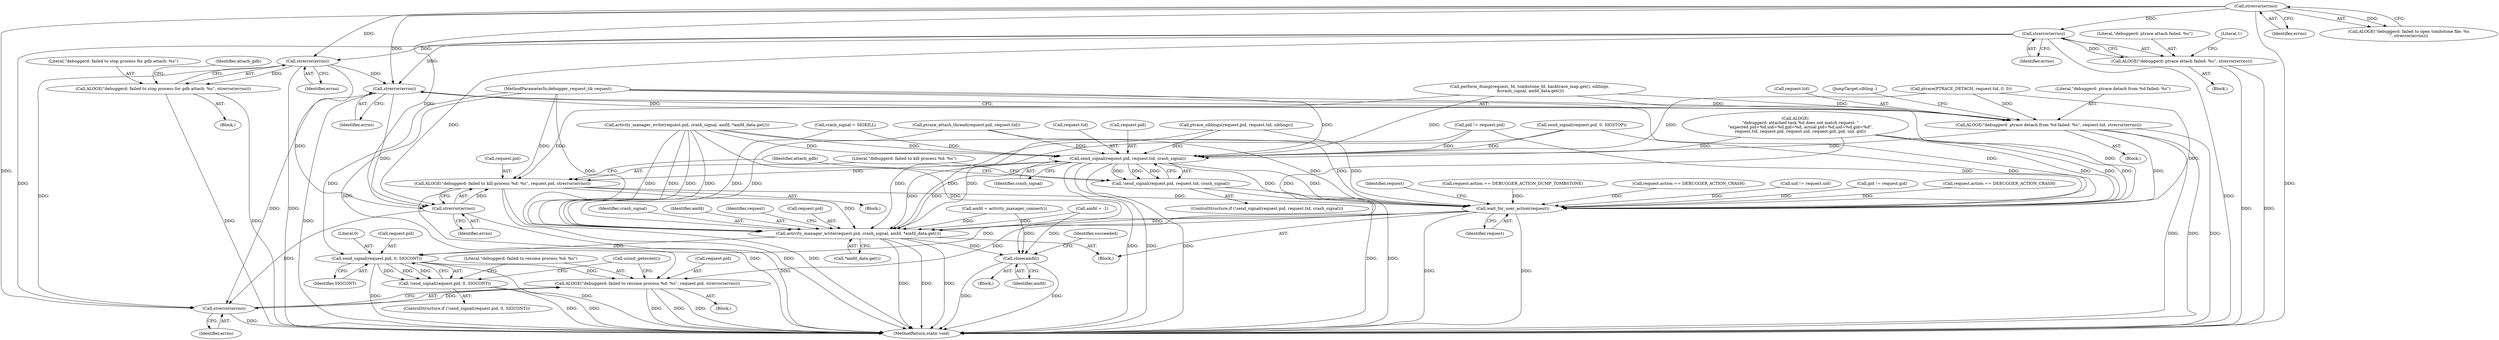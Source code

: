 digraph "0_Android_d7603583f90c2bc6074a4ee2886bd28082d7c65b_1@API" {
"1000161" [label="(Call,strerror(errno))"];
"1000134" [label="(Call,strerror(errno))"];
"1000159" [label="(Call,ALOGE(\"debuggerd: ptrace attach failed: %s\", strerror(errno)))"];
"1000345" [label="(Call,strerror(errno))"];
"1000343" [label="(Call,ALOGE(\"debuggerd: failed to stop process for gdb attach: %s\", strerror(errno)))"];
"1000378" [label="(Call,strerror(errno))"];
"1000373" [label="(Call,ALOGE(\"debuggerd: ptrace detach from %d failed: %s\", request.tid, strerror(errno)))"];
"1000399" [label="(Call,send_signal(request.pid, request.tid, crash_signal))"];
"1000398" [label="(Call,!send_signal(request.pid, request.tid, crash_signal))"];
"1000408" [label="(Call,ALOGE(\"debuggerd: failed to kill process %d: %s\", request.pid, strerror(errno)))"];
"1000418" [label="(Call,wait_for_user_action(request))"];
"1000420" [label="(Call,activity_manager_write(request.pid, crash_signal, amfd, *amfd_data.get()))"];
"1000430" [label="(Call,send_signal(request.pid, 0, SIGCONT))"];
"1000429" [label="(Call,!send_signal(request.pid, 0, SIGCONT))"];
"1000437" [label="(Call,ALOGE(\"debuggerd: failed to resume process %d: %s\", request.pid, strerror(errno)))"];
"1000445" [label="(Call,close(amfd))"];
"1000413" [label="(Call,strerror(errno))"];
"1000442" [label="(Call,strerror(errno))"];
"1000160" [label="(Literal,\"debuggerd: ptrace attach failed: %s\")"];
"1000135" [label="(Identifier,errno)"];
"1000354" [label="(Call,activity_manager_write(request.pid, crash_signal, amfd, *amfd_data.get()))"];
"1000374" [label="(Literal,\"debuggerd: ptrace detach from %d failed: %s\")"];
"1000403" [label="(Call,request.tid)"];
"1000198" [label="(Call,pid != request.pid)"];
"1000430" [label="(Call,send_signal(request.pid, 0, SIGCONT))"];
"1000397" [label="(ControlStructure,if (!send_signal(request.pid, request.tid, crash_signal)))"];
"1000373" [label="(Call,ALOGE(\"debuggerd: ptrace detach from %d failed: %s\", request.tid, strerror(errno)))"];
"1000158" [label="(Block,)"];
"1000422" [label="(Identifier,request)"];
"1000161" [label="(Call,strerror(errno))"];
"1000378" [label="(Call,strerror(errno))"];
"1000215" [label="(Call,ALOGE(\n        \"debuggerd: attached task %d does not match request: \"\n        \"expected pid=%d,uid=%d,gid=%d, actual pid=%d,uid=%d,gid=%d\",\n        request.tid, request.pid, request.uid, request.gid, pid, uid, gid))"];
"1000424" [label="(Identifier,crash_signal)"];
"1000413" [label="(Call,strerror(errno))"];
"1000257" [label="(Call,ptrace_siblings(request.pid, request.tid, siblings))"];
"1000132" [label="(Call,ALOGE(\"debuggerd: failed to open tombstone file: %s\n\", strerror(errno)))"];
"1000162" [label="(Identifier,errno)"];
"1000317" [label="(Call,request.action == DEBUGGER_ACTION_DUMP_TOMBSTONE)"];
"1000425" [label="(Identifier,amfd)"];
"1000406" [label="(Identifier,crash_signal)"];
"1000416" [label="(Identifier,attach_gdb)"];
"1000277" [label="(Call,request.action == DEBUGGER_ACTION_CRASH)"];
"1000204" [label="(Call,uid != request.uid)"];
"1000435" [label="(Identifier,SIGCONT)"];
"1000209" [label="(Call,gid != request.gid)"];
"1000107" [label="(Block,)"];
"1000437" [label="(Call,ALOGE(\"debuggerd: failed to resume process %d: %s\", request.pid, strerror(errno)))"];
"1000450" [label="(MethodReturn,static void)"];
"1000444" [label="(Call,uninit_getevent())"];
"1000418" [label="(Call,wait_for_user_action(request))"];
"1000445" [label="(Call,close(amfd))"];
"1000283" [label="(Call,amfd = activity_manager_connect())"];
"1000299" [label="(Call,crash_signal = SIGKILL)"];
"1000407" [label="(Block,)"];
"1000348" [label="(Identifier,attach_gdb)"];
"1000345" [label="(Call,strerror(errno))"];
"1000134" [label="(Call,strerror(errno))"];
"1000159" [label="(Call,ALOGE(\"debuggerd: ptrace attach failed: %s\", strerror(errno)))"];
"1000304" [label="(Call,perform_dump(request, fd, tombstone_fd, backtrace_map.get(), siblings,\n &crash_signal, amfd_data.get()))"];
"1000364" [label="(Call,ptrace(PTRACE_DETACH, request.tid, 0, 0))"];
"1000391" [label="(Call,request.action == DEBUGGER_ACTION_CRASH)"];
"1000439" [label="(Call,request.pid)"];
"1000398" [label="(Call,!send_signal(request.pid, request.tid, crash_signal))"];
"1000417" [label="(Block,)"];
"1000443" [label="(Identifier,errno)"];
"1000410" [label="(Call,request.pid)"];
"1000419" [label="(Identifier,request)"];
"1000426" [label="(Call,*amfd_data.get())"];
"1000164" [label="(Literal,1)"];
"1000372" [label="(Block,)"];
"1000432" [label="(Identifier,request)"];
"1000429" [label="(Call,!send_signal(request.pid, 0, SIGCONT))"];
"1000344" [label="(Literal,\"debuggerd: failed to stop process for gdb attach: %s\")"];
"1000346" [label="(Identifier,errno)"];
"1000428" [label="(ControlStructure,if (!send_signal(request.pid, 0, SIGCONT)))"];
"1000399" [label="(Call,send_signal(request.pid, request.tid, crash_signal))"];
"1000343" [label="(Call,ALOGE(\"debuggerd: failed to stop process for gdb attach: %s\", strerror(errno)))"];
"1000375" [label="(Call,request.tid)"];
"1000400" [label="(Call,request.pid)"];
"1000151" [label="(Call,ptrace_attach_thread(request.pid, request.tid))"];
"1000442" [label="(Call,strerror(errno))"];
"1000408" [label="(Call,ALOGE(\"debuggerd: failed to kill process %d: %s\", request.pid, strerror(errno)))"];
"1000379" [label="(Identifier,errno)"];
"1000431" [label="(Call,request.pid)"];
"1000438" [label="(Literal,\"debuggerd: failed to resume process %d: %s\")"];
"1000414" [label="(Identifier,errno)"];
"1000409" [label="(Literal,\"debuggerd: failed to kill process %d: %s\")"];
"1000436" [label="(Block,)"];
"1000380" [label="(JumpTarget,sibling :)"];
"1000336" [label="(Call,send_signal(request.pid, 0, SIGSTOP))"];
"1000106" [label="(MethodParameterIn,debugger_request_t& request)"];
"1000434" [label="(Literal,0)"];
"1000267" [label="(Call,amfd = -1)"];
"1000421" [label="(Call,request.pid)"];
"1000446" [label="(Identifier,amfd)"];
"1000449" [label="(Identifier,succeeded)"];
"1000420" [label="(Call,activity_manager_write(request.pid, crash_signal, amfd, *amfd_data.get()))"];
"1000342" [label="(Block,)"];
"1000161" -> "1000159"  [label="AST: "];
"1000161" -> "1000162"  [label="CFG: "];
"1000162" -> "1000161"  [label="AST: "];
"1000159" -> "1000161"  [label="CFG: "];
"1000161" -> "1000450"  [label="DDG: "];
"1000161" -> "1000159"  [label="DDG: "];
"1000134" -> "1000161"  [label="DDG: "];
"1000161" -> "1000345"  [label="DDG: "];
"1000161" -> "1000378"  [label="DDG: "];
"1000161" -> "1000413"  [label="DDG: "];
"1000161" -> "1000442"  [label="DDG: "];
"1000134" -> "1000132"  [label="AST: "];
"1000134" -> "1000135"  [label="CFG: "];
"1000135" -> "1000134"  [label="AST: "];
"1000132" -> "1000134"  [label="CFG: "];
"1000134" -> "1000450"  [label="DDG: "];
"1000134" -> "1000132"  [label="DDG: "];
"1000134" -> "1000345"  [label="DDG: "];
"1000134" -> "1000378"  [label="DDG: "];
"1000134" -> "1000413"  [label="DDG: "];
"1000134" -> "1000442"  [label="DDG: "];
"1000159" -> "1000158"  [label="AST: "];
"1000160" -> "1000159"  [label="AST: "];
"1000164" -> "1000159"  [label="CFG: "];
"1000159" -> "1000450"  [label="DDG: "];
"1000159" -> "1000450"  [label="DDG: "];
"1000345" -> "1000343"  [label="AST: "];
"1000345" -> "1000346"  [label="CFG: "];
"1000346" -> "1000345"  [label="AST: "];
"1000343" -> "1000345"  [label="CFG: "];
"1000345" -> "1000450"  [label="DDG: "];
"1000345" -> "1000343"  [label="DDG: "];
"1000345" -> "1000378"  [label="DDG: "];
"1000345" -> "1000413"  [label="DDG: "];
"1000345" -> "1000442"  [label="DDG: "];
"1000343" -> "1000342"  [label="AST: "];
"1000344" -> "1000343"  [label="AST: "];
"1000348" -> "1000343"  [label="CFG: "];
"1000343" -> "1000450"  [label="DDG: "];
"1000343" -> "1000450"  [label="DDG: "];
"1000378" -> "1000373"  [label="AST: "];
"1000378" -> "1000379"  [label="CFG: "];
"1000379" -> "1000378"  [label="AST: "];
"1000373" -> "1000378"  [label="CFG: "];
"1000378" -> "1000450"  [label="DDG: "];
"1000378" -> "1000373"  [label="DDG: "];
"1000378" -> "1000413"  [label="DDG: "];
"1000378" -> "1000442"  [label="DDG: "];
"1000373" -> "1000372"  [label="AST: "];
"1000374" -> "1000373"  [label="AST: "];
"1000375" -> "1000373"  [label="AST: "];
"1000380" -> "1000373"  [label="CFG: "];
"1000373" -> "1000450"  [label="DDG: "];
"1000373" -> "1000450"  [label="DDG: "];
"1000373" -> "1000450"  [label="DDG: "];
"1000304" -> "1000373"  [label="DDG: "];
"1000364" -> "1000373"  [label="DDG: "];
"1000106" -> "1000373"  [label="DDG: "];
"1000373" -> "1000399"  [label="DDG: "];
"1000373" -> "1000418"  [label="DDG: "];
"1000399" -> "1000398"  [label="AST: "];
"1000399" -> "1000406"  [label="CFG: "];
"1000400" -> "1000399"  [label="AST: "];
"1000403" -> "1000399"  [label="AST: "];
"1000406" -> "1000399"  [label="AST: "];
"1000398" -> "1000399"  [label="CFG: "];
"1000399" -> "1000450"  [label="DDG: "];
"1000399" -> "1000450"  [label="DDG: "];
"1000399" -> "1000450"  [label="DDG: "];
"1000399" -> "1000398"  [label="DDG: "];
"1000399" -> "1000398"  [label="DDG: "];
"1000399" -> "1000398"  [label="DDG: "];
"1000198" -> "1000399"  [label="DDG: "];
"1000304" -> "1000399"  [label="DDG: "];
"1000151" -> "1000399"  [label="DDG: "];
"1000257" -> "1000399"  [label="DDG: "];
"1000215" -> "1000399"  [label="DDG: "];
"1000336" -> "1000399"  [label="DDG: "];
"1000354" -> "1000399"  [label="DDG: "];
"1000354" -> "1000399"  [label="DDG: "];
"1000106" -> "1000399"  [label="DDG: "];
"1000364" -> "1000399"  [label="DDG: "];
"1000299" -> "1000399"  [label="DDG: "];
"1000399" -> "1000408"  [label="DDG: "];
"1000399" -> "1000418"  [label="DDG: "];
"1000399" -> "1000418"  [label="DDG: "];
"1000399" -> "1000420"  [label="DDG: "];
"1000399" -> "1000420"  [label="DDG: "];
"1000398" -> "1000397"  [label="AST: "];
"1000409" -> "1000398"  [label="CFG: "];
"1000416" -> "1000398"  [label="CFG: "];
"1000398" -> "1000450"  [label="DDG: "];
"1000398" -> "1000450"  [label="DDG: "];
"1000408" -> "1000407"  [label="AST: "];
"1000408" -> "1000413"  [label="CFG: "];
"1000409" -> "1000408"  [label="AST: "];
"1000410" -> "1000408"  [label="AST: "];
"1000413" -> "1000408"  [label="AST: "];
"1000416" -> "1000408"  [label="CFG: "];
"1000408" -> "1000450"  [label="DDG: "];
"1000408" -> "1000450"  [label="DDG: "];
"1000408" -> "1000450"  [label="DDG: "];
"1000304" -> "1000408"  [label="DDG: "];
"1000106" -> "1000408"  [label="DDG: "];
"1000413" -> "1000408"  [label="DDG: "];
"1000408" -> "1000418"  [label="DDG: "];
"1000408" -> "1000420"  [label="DDG: "];
"1000418" -> "1000417"  [label="AST: "];
"1000418" -> "1000419"  [label="CFG: "];
"1000419" -> "1000418"  [label="AST: "];
"1000422" -> "1000418"  [label="CFG: "];
"1000418" -> "1000450"  [label="DDG: "];
"1000418" -> "1000450"  [label="DDG: "];
"1000215" -> "1000418"  [label="DDG: "];
"1000215" -> "1000418"  [label="DDG: "];
"1000215" -> "1000418"  [label="DDG: "];
"1000317" -> "1000418"  [label="DDG: "];
"1000198" -> "1000418"  [label="DDG: "];
"1000391" -> "1000418"  [label="DDG: "];
"1000151" -> "1000418"  [label="DDG: "];
"1000257" -> "1000418"  [label="DDG: "];
"1000277" -> "1000418"  [label="DDG: "];
"1000209" -> "1000418"  [label="DDG: "];
"1000304" -> "1000418"  [label="DDG: "];
"1000204" -> "1000418"  [label="DDG: "];
"1000364" -> "1000418"  [label="DDG: "];
"1000336" -> "1000418"  [label="DDG: "];
"1000354" -> "1000418"  [label="DDG: "];
"1000106" -> "1000418"  [label="DDG: "];
"1000418" -> "1000420"  [label="DDG: "];
"1000418" -> "1000430"  [label="DDG: "];
"1000418" -> "1000437"  [label="DDG: "];
"1000420" -> "1000417"  [label="AST: "];
"1000420" -> "1000426"  [label="CFG: "];
"1000421" -> "1000420"  [label="AST: "];
"1000424" -> "1000420"  [label="AST: "];
"1000425" -> "1000420"  [label="AST: "];
"1000426" -> "1000420"  [label="AST: "];
"1000432" -> "1000420"  [label="CFG: "];
"1000420" -> "1000450"  [label="DDG: "];
"1000420" -> "1000450"  [label="DDG: "];
"1000420" -> "1000450"  [label="DDG: "];
"1000198" -> "1000420"  [label="DDG: "];
"1000151" -> "1000420"  [label="DDG: "];
"1000257" -> "1000420"  [label="DDG: "];
"1000215" -> "1000420"  [label="DDG: "];
"1000336" -> "1000420"  [label="DDG: "];
"1000354" -> "1000420"  [label="DDG: "];
"1000354" -> "1000420"  [label="DDG: "];
"1000354" -> "1000420"  [label="DDG: "];
"1000354" -> "1000420"  [label="DDG: "];
"1000106" -> "1000420"  [label="DDG: "];
"1000299" -> "1000420"  [label="DDG: "];
"1000283" -> "1000420"  [label="DDG: "];
"1000267" -> "1000420"  [label="DDG: "];
"1000420" -> "1000430"  [label="DDG: "];
"1000420" -> "1000445"  [label="DDG: "];
"1000430" -> "1000429"  [label="AST: "];
"1000430" -> "1000435"  [label="CFG: "];
"1000431" -> "1000430"  [label="AST: "];
"1000434" -> "1000430"  [label="AST: "];
"1000435" -> "1000430"  [label="AST: "];
"1000429" -> "1000430"  [label="CFG: "];
"1000430" -> "1000450"  [label="DDG: "];
"1000430" -> "1000450"  [label="DDG: "];
"1000430" -> "1000429"  [label="DDG: "];
"1000430" -> "1000429"  [label="DDG: "];
"1000430" -> "1000429"  [label="DDG: "];
"1000106" -> "1000430"  [label="DDG: "];
"1000430" -> "1000437"  [label="DDG: "];
"1000429" -> "1000428"  [label="AST: "];
"1000438" -> "1000429"  [label="CFG: "];
"1000444" -> "1000429"  [label="CFG: "];
"1000429" -> "1000450"  [label="DDG: "];
"1000429" -> "1000450"  [label="DDG: "];
"1000437" -> "1000436"  [label="AST: "];
"1000437" -> "1000442"  [label="CFG: "];
"1000438" -> "1000437"  [label="AST: "];
"1000439" -> "1000437"  [label="AST: "];
"1000442" -> "1000437"  [label="AST: "];
"1000444" -> "1000437"  [label="CFG: "];
"1000437" -> "1000450"  [label="DDG: "];
"1000437" -> "1000450"  [label="DDG: "];
"1000437" -> "1000450"  [label="DDG: "];
"1000106" -> "1000437"  [label="DDG: "];
"1000442" -> "1000437"  [label="DDG: "];
"1000445" -> "1000107"  [label="AST: "];
"1000445" -> "1000446"  [label="CFG: "];
"1000446" -> "1000445"  [label="AST: "];
"1000449" -> "1000445"  [label="CFG: "];
"1000445" -> "1000450"  [label="DDG: "];
"1000445" -> "1000450"  [label="DDG: "];
"1000283" -> "1000445"  [label="DDG: "];
"1000267" -> "1000445"  [label="DDG: "];
"1000354" -> "1000445"  [label="DDG: "];
"1000413" -> "1000414"  [label="CFG: "];
"1000414" -> "1000413"  [label="AST: "];
"1000413" -> "1000450"  [label="DDG: "];
"1000413" -> "1000442"  [label="DDG: "];
"1000442" -> "1000443"  [label="CFG: "];
"1000443" -> "1000442"  [label="AST: "];
"1000442" -> "1000450"  [label="DDG: "];
}
